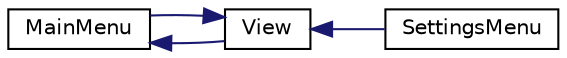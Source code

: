digraph "Graphical Class Hierarchy"
{
 // LATEX_PDF_SIZE
  edge [fontname="Helvetica",fontsize="10",labelfontname="Helvetica",labelfontsize="10"];
  node [fontname="Helvetica",fontsize="10",shape=record];
  rankdir="LR";
  Node1 [label="sf::Drawable",height=0.2,width=0.4,color="grey75", fillcolor="white", style="filled",tooltip=" "];
  Node1 -> Node0 [dir="back",color="midnightblue",fontsize="10",style="solid",fontname="Helvetica"];
  Node0 [label="View",height=0.2,width=0.4,color="black", fillcolor="white", style="filled",URL="$class_view.html",tooltip="The View class inherit from sf::Drawable. It is the base to others class for display selected scene o..."];
  Node0 -> Node1 [dir="back",color="midnightblue",fontsize="10",style="solid",fontname="Helvetica"];
  Node1 [label="MainMenu",height=0.2,width=0.4,color="black", fillcolor="white", style="filled",URL="$class_main_menu.html",tooltip="The MainMenu class inherit from View. This class contains all elements for display on main menu."];
  Node0 -> Node2 [dir="back",color="midnightblue",fontsize="10",style="solid",fontname="Helvetica"];
  Node2 [label="SettingsMenu",height=0.2,width=0.4,color="black", fillcolor="white", style="filled",URL="$class_settings_menu.html",tooltip=" "];
}
